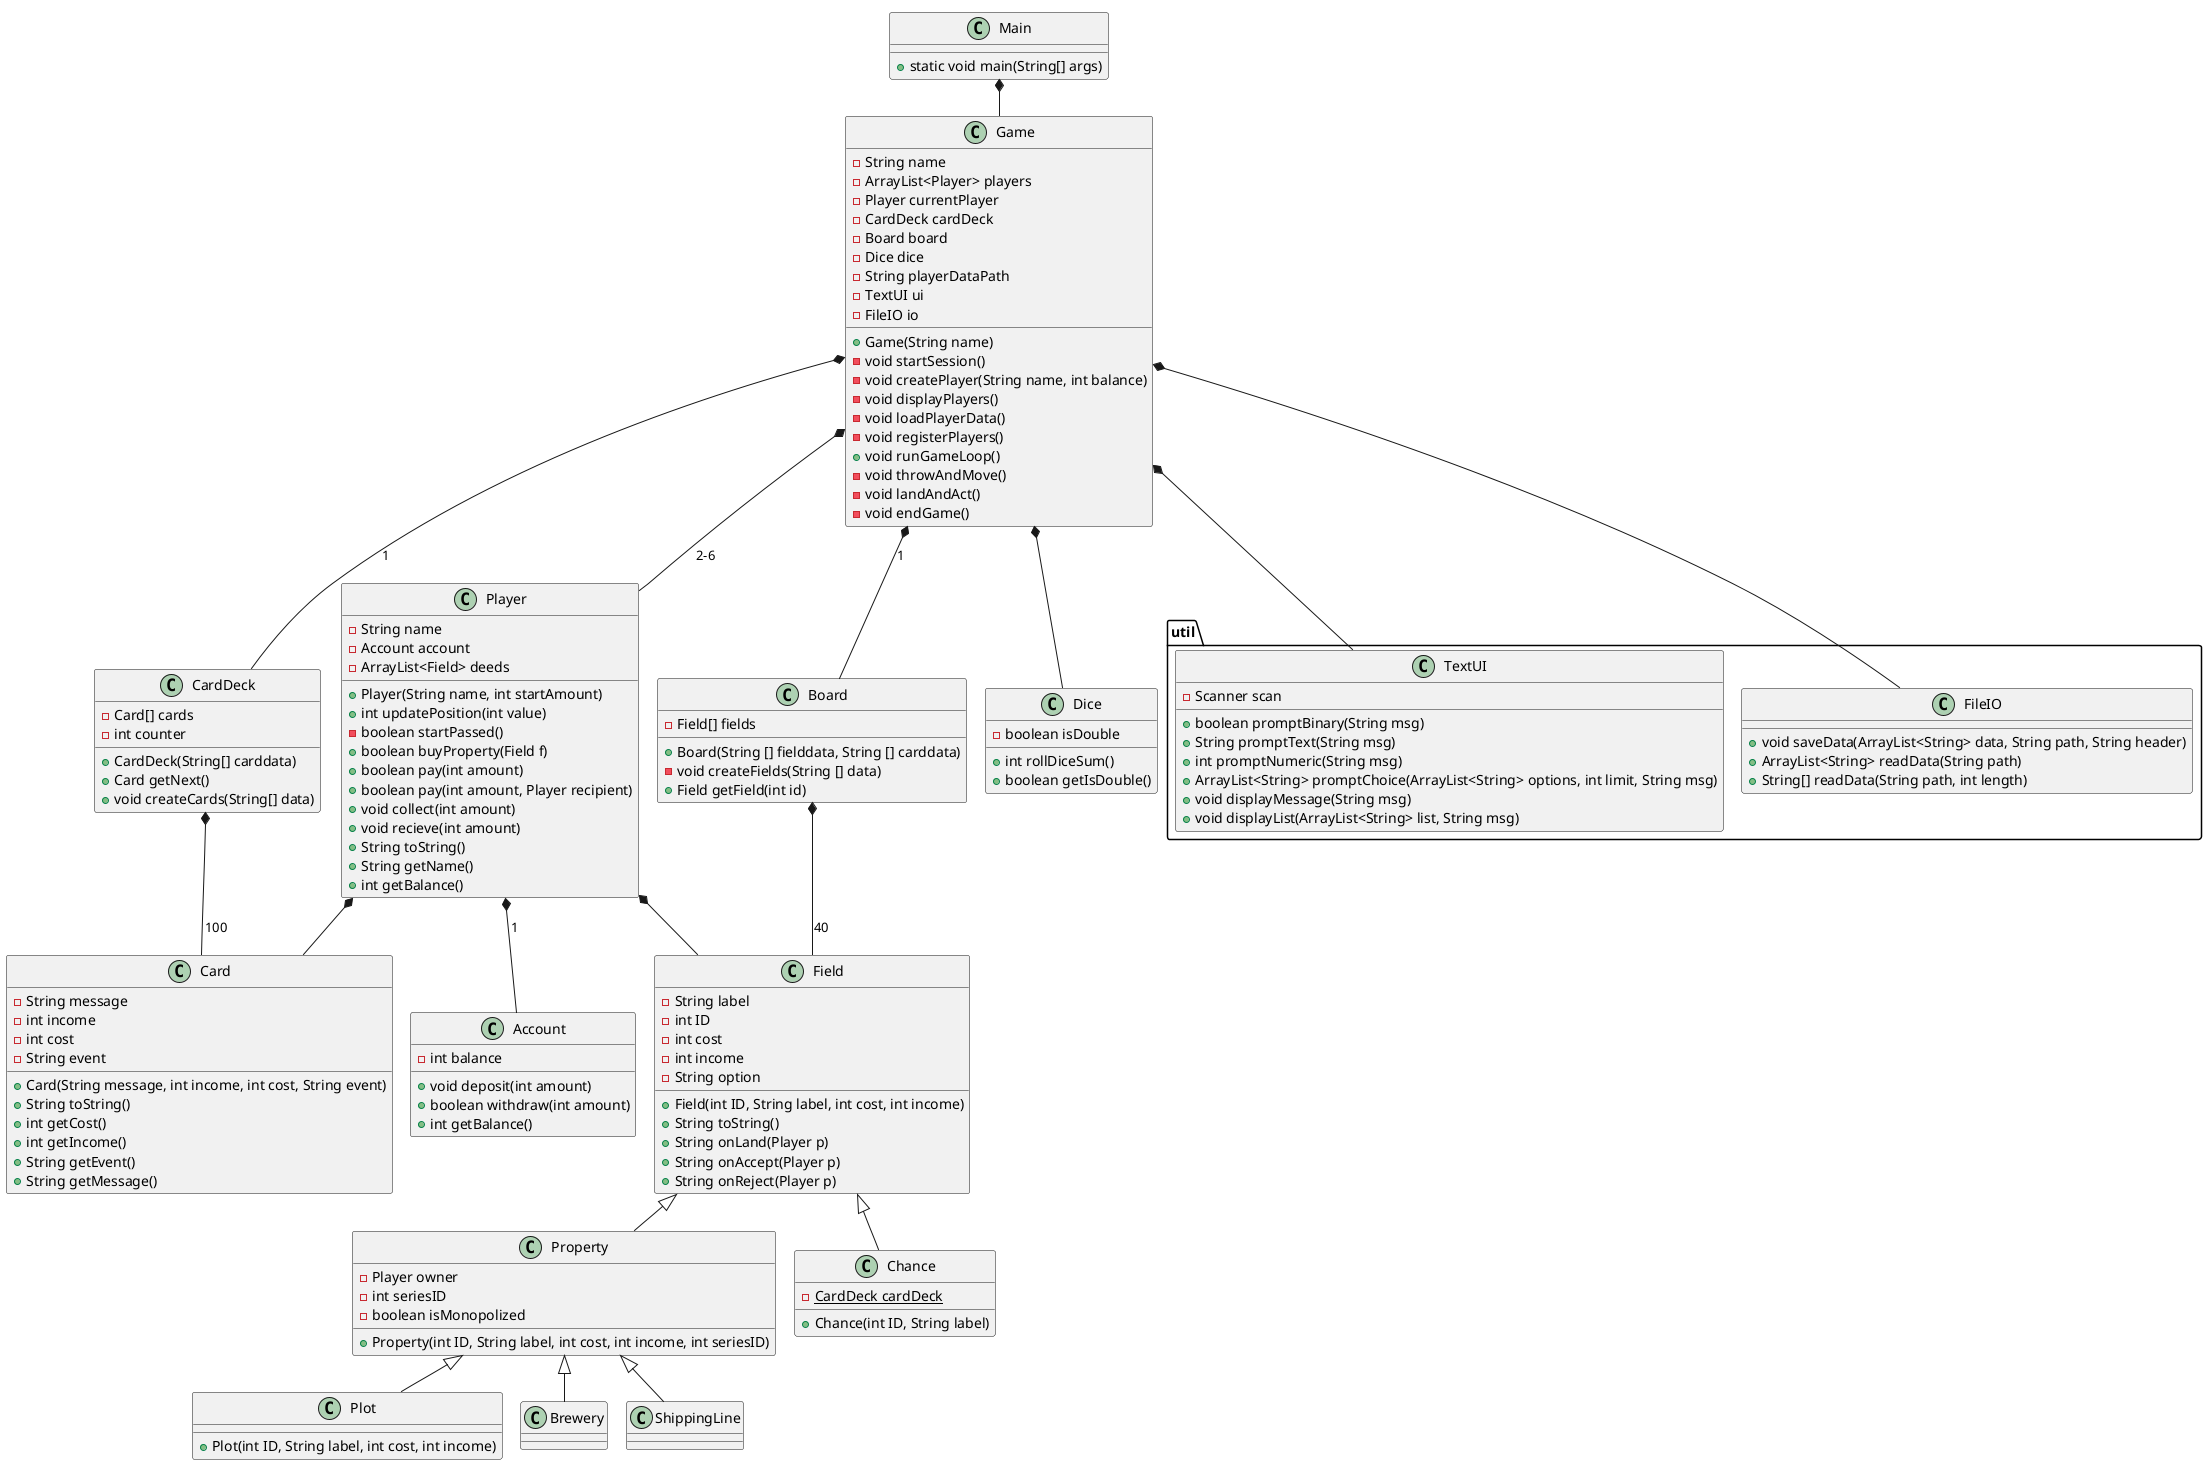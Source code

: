 @startuml
!pragma layout smetana

class Main{
+ static void main(String[] args)
}




class Game{
 - String name
 - ArrayList<Player> players
 - Player currentPlayer
 - CardDeck cardDeck
 - Board board
 - Dice dice
 'utilities
  - String playerDataPath
  - TextUI ui
  - FileIO io
  'Contructor
 + Game(String name)
 'Methods
 - void startSession()
 - void createPlayer(String name, int balance)
 - void displayPlayers()
  - void loadPlayerData()
 - void registerPlayers()
 + void runGameLoop()
 - void throwAndMove()
 - void landAndAct()
 - void endGame()

}

class Player{
- String name
- Account account
- ArrayList<Field> deeds
+ Player(String name, int startAmount)
+ int updatePosition(int value)
- boolean startPassed()
+ boolean buyProperty(Field f)
+ boolean pay(int amount)
+ boolean pay(int amount, Player recipient)
+ void collect(int amount)
+ void recieve(int amount)
+ String toString()
+ String getName()
+ int getBalance()
}
class Account{
- int balance
+ void deposit(int amount)
+ boolean withdraw(int amount)
+ int getBalance()
}

class Field{
- String label
 - int ID
 - int cost
 - int income
 - String option
 + Field(int ID, String label, int cost, int income)
 + String toString()
 + String onLand(Player p)
 + String onAccept(Player p)
 + String onReject(Player p)
}
class Board{
 - Field[] fields
 + Board(String [] fielddata, String [] carddata)
'konstruktoren instansierer CardDeck med carddata som argument og tildeler til Chance.cardDeck
 - void createFields(String [] data)
 + Field getField(int id)

}
class Property extends Field{
 - Player owner
 - int seriesID
 - boolean isMonopolized
 + Property(int ID, String label, int cost, int income, int seriesID)
}

class Plot extends Property{
+ Plot(int ID, String label, int cost, int income)
}

class Brewery extends Property

class ShippingLine extends Property



class Chance extends Field{
 - {static} CardDeck cardDeck
 + Chance(int ID, String label)
}
class CardDeck {
- Card[] cards
- int counter
+ CardDeck(String[] carddata)
+ Card getNext()
+ void createCards(String[] data)
}
class Card{
-String message
-int income
-int cost
-String event
+Card(String message, int income, int cost, String event)
+String toString()
+ int getCost()
+ int getIncome()
+ String getEvent()
+ String getMessage()
}

class Dice{
 - boolean isDouble
 +int rollDiceSum()
 +boolean getIsDouble()
 }
package "util" {
class TextUI {
- Scanner scan
+ boolean promptBinary(String msg)
+ String promptText(String msg)
+ int promptNumeric(String msg)
+ ArrayList<String> promptChoice(ArrayList<String> options, int limit, String msg)
+ void displayMessage(String msg)
+ void displayList(ArrayList<String> list, String msg)
}

class FileIO{
+ void saveData(ArrayList<String> data, String path, String header)
+ ArrayList<String> readData(String path)
+ String[] readData(String path, int length)
}

Game *-- TextUI
Main *-- Game
Game *-- Player: 2-6
Game *-- FileIO
Player *-- Account:1
Game *-- Board:1
Board *-- Field:40
Game *-- CardDeck:1
CardDeck *-- Card:100
Game *-- Dice
Player *-- Card
Player *-- Field

@enduml
